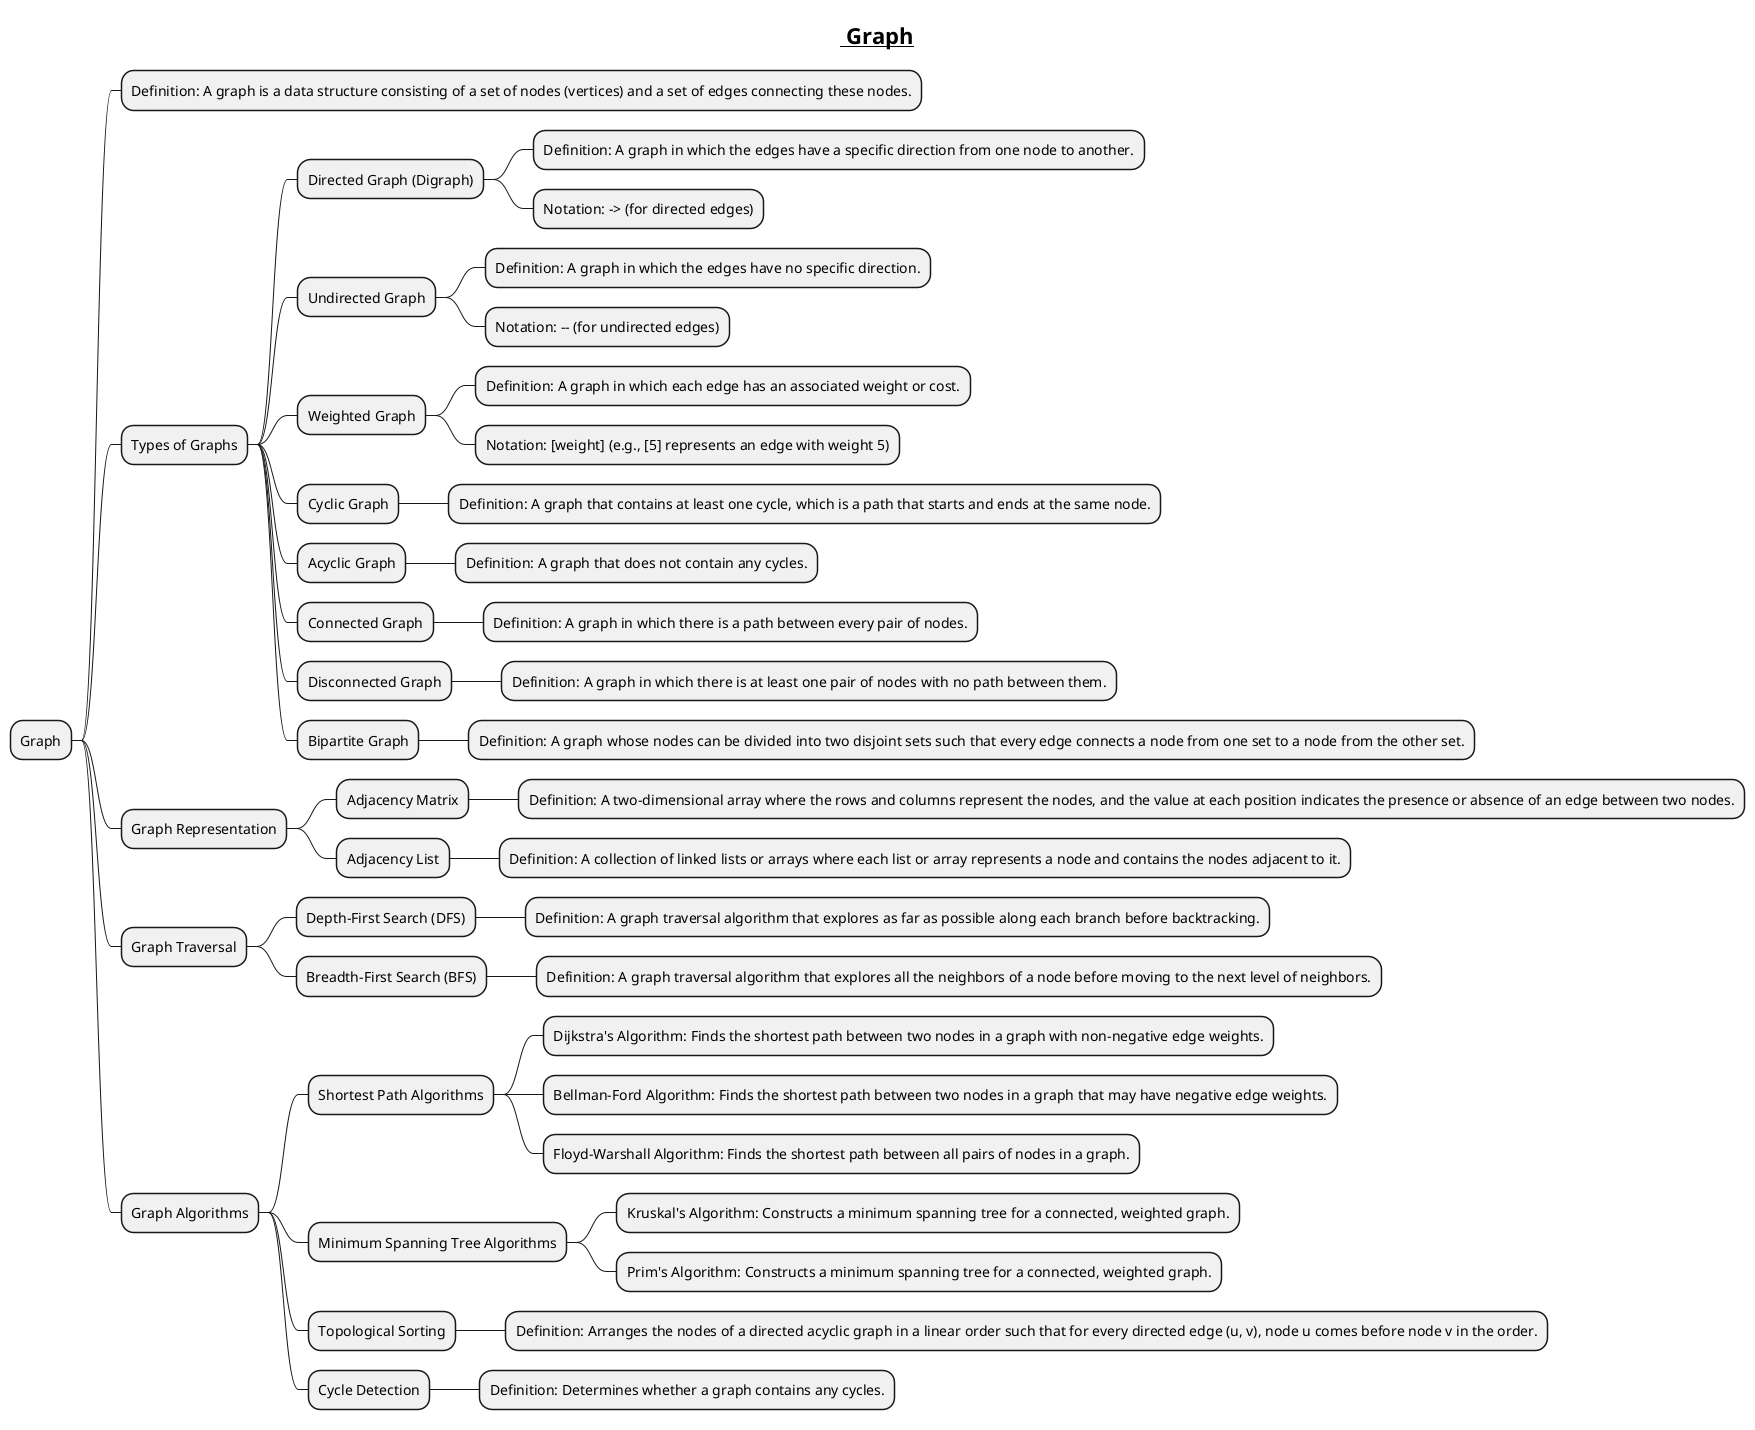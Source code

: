 @startmindmap
title =__ Graph__
* Graph
** Definition: A graph is a data structure consisting of a set of nodes (vertices) and a set of edges connecting these nodes.
** Types of Graphs
*** Directed Graph (Digraph)
**** Definition: A graph in which the edges have a specific direction from one node to another.
**** Notation: -> (for directed edges)
*** Undirected Graph
**** Definition: A graph in which the edges have no specific direction.
**** Notation: -- (for undirected edges)
*** Weighted Graph
**** Definition: A graph in which each edge has an associated weight or cost.
**** Notation: [weight] (e.g., [5] represents an edge with weight 5)
*** Cyclic Graph
**** Definition: A graph that contains at least one cycle, which is a path that starts and ends at the same node.
*** Acyclic Graph
**** Definition: A graph that does not contain any cycles.
*** Connected Graph
**** Definition: A graph in which there is a path between every pair of nodes.
*** Disconnected Graph
**** Definition: A graph in which there is at least one pair of nodes with no path between them.
*** Bipartite Graph
**** Definition: A graph whose nodes can be divided into two disjoint sets such that every edge connects a node from one set to a node from the other set.
** Graph Representation
*** Adjacency Matrix
**** Definition: A two-dimensional array where the rows and columns represent the nodes, and the value at each position indicates the presence or absence of an edge between two nodes.
*** Adjacency List
**** Definition: A collection of linked lists or arrays where each list or array represents a node and contains the nodes adjacent to it.
** Graph Traversal
*** Depth-First Search (DFS)
**** Definition: A graph traversal algorithm that explores as far as possible along each branch before backtracking.
*** Breadth-First Search (BFS)
**** Definition: A graph traversal algorithm that explores all the neighbors of a node before moving to the next level of neighbors.
** Graph Algorithms
*** Shortest Path Algorithms
**** Dijkstra's Algorithm: Finds the shortest path between two nodes in a graph with non-negative edge weights.
**** Bellman-Ford Algorithm: Finds the shortest path between two nodes in a graph that may have negative edge weights.
**** Floyd-Warshall Algorithm: Finds the shortest path between all pairs of nodes in a graph.
*** Minimum Spanning Tree Algorithms
**** Kruskal's Algorithm: Constructs a minimum spanning tree for a connected, weighted graph.
**** Prim's Algorithm: Constructs a minimum spanning tree for a connected, weighted graph.
*** Topological Sorting
**** Definition: Arranges the nodes of a directed acyclic graph in a linear order such that for every directed edge (u, v), node u comes before node v in the order.
*** Cycle Detection
**** Definition: Determines whether a graph contains any cycles.
@endmindmap
